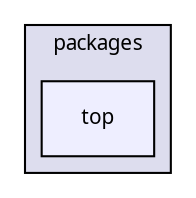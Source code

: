 digraph "packages/top/" {
  compound=true
  node [ fontsize="10", fontname="FreeSans.ttf"];
  edge [ labelfontsize="10", labelfontname="FreeSans.ttf"];
  subgraph clusterdir_93501a11e921083efbd154e0cdff5f10 {
    graph [ bgcolor="#ddddee", pencolor="black", label="packages" fontname="FreeSans.ttf", fontsize="10", URL="dir_93501a11e921083efbd154e0cdff5f10.html"]
  dir_79a94fba0e04dc836b112ecd7706ae75 [shape=box, label="top", style="filled", fillcolor="#eeeeff", pencolor="black", URL="dir_79a94fba0e04dc836b112ecd7706ae75.html"];
  }
}
